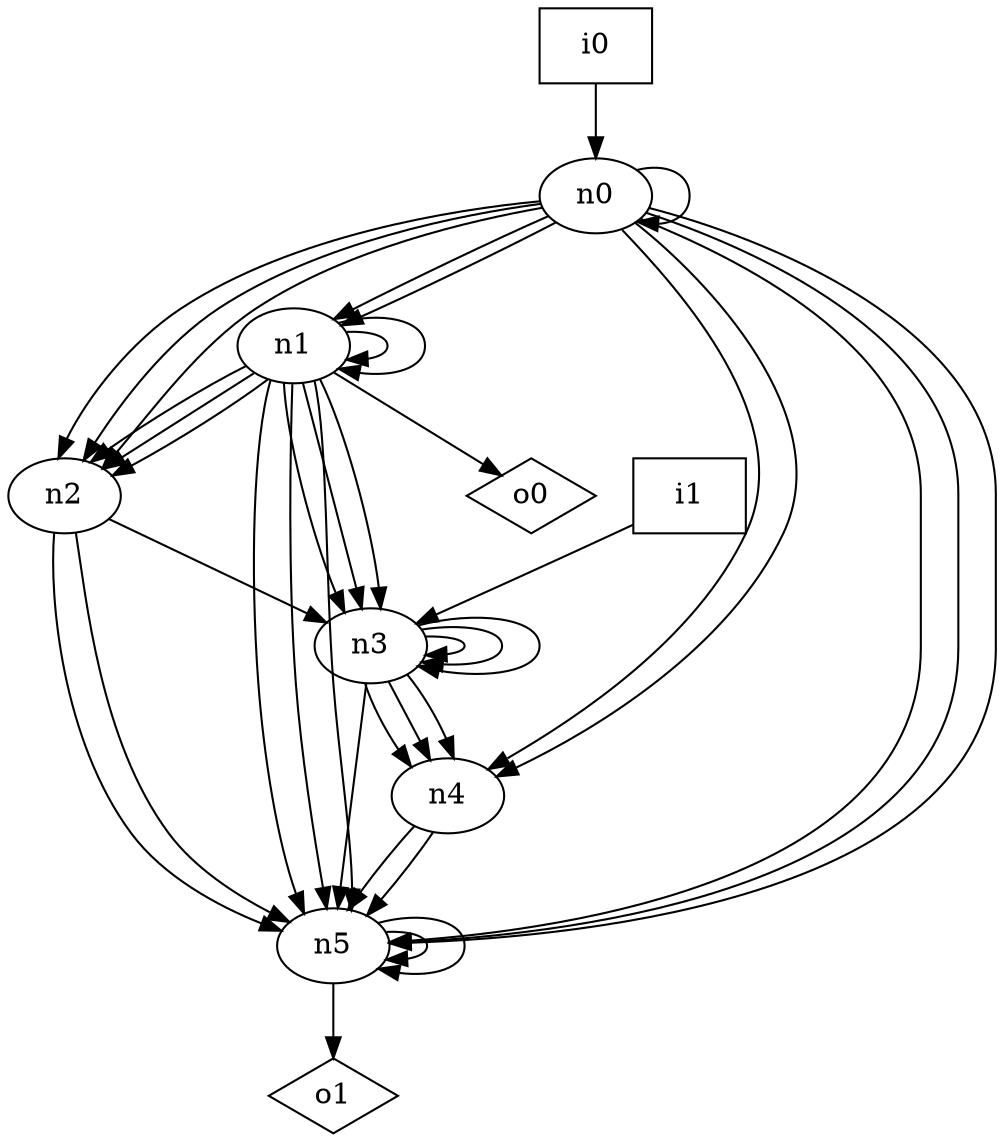 digraph G {
n0 [label="n0"];
n1 [label="n1"];
n2 [label="n2"];
n3 [label="n3"];
n4 [label="n4"];
n5 [label="n5"];
n6 [label="i0",shape="box"];
n7 [label="i1",shape="box"];
n8 [label="o0",shape="diamond"];
n9 [label="o1",shape="diamond"];
n0 -> n0
n0 -> n1
n0 -> n1
n0 -> n2
n0 -> n2
n0 -> n2
n0 -> n4
n0 -> n4
n0 -> n5
n0 -> n5
n0 -> n5
n1 -> n1
n1 -> n1
n1 -> n2
n1 -> n2
n1 -> n2
n1 -> n3
n1 -> n3
n1 -> n3
n1 -> n5
n1 -> n5
n1 -> n5
n1 -> n8
n2 -> n3
n2 -> n5
n2 -> n5
n3 -> n3
n3 -> n3
n3 -> n3
n3 -> n4
n3 -> n4
n3 -> n4
n3 -> n5
n4 -> n5
n4 -> n5
n5 -> n5
n5 -> n5
n5 -> n9
n6 -> n0
n7 -> n3
}